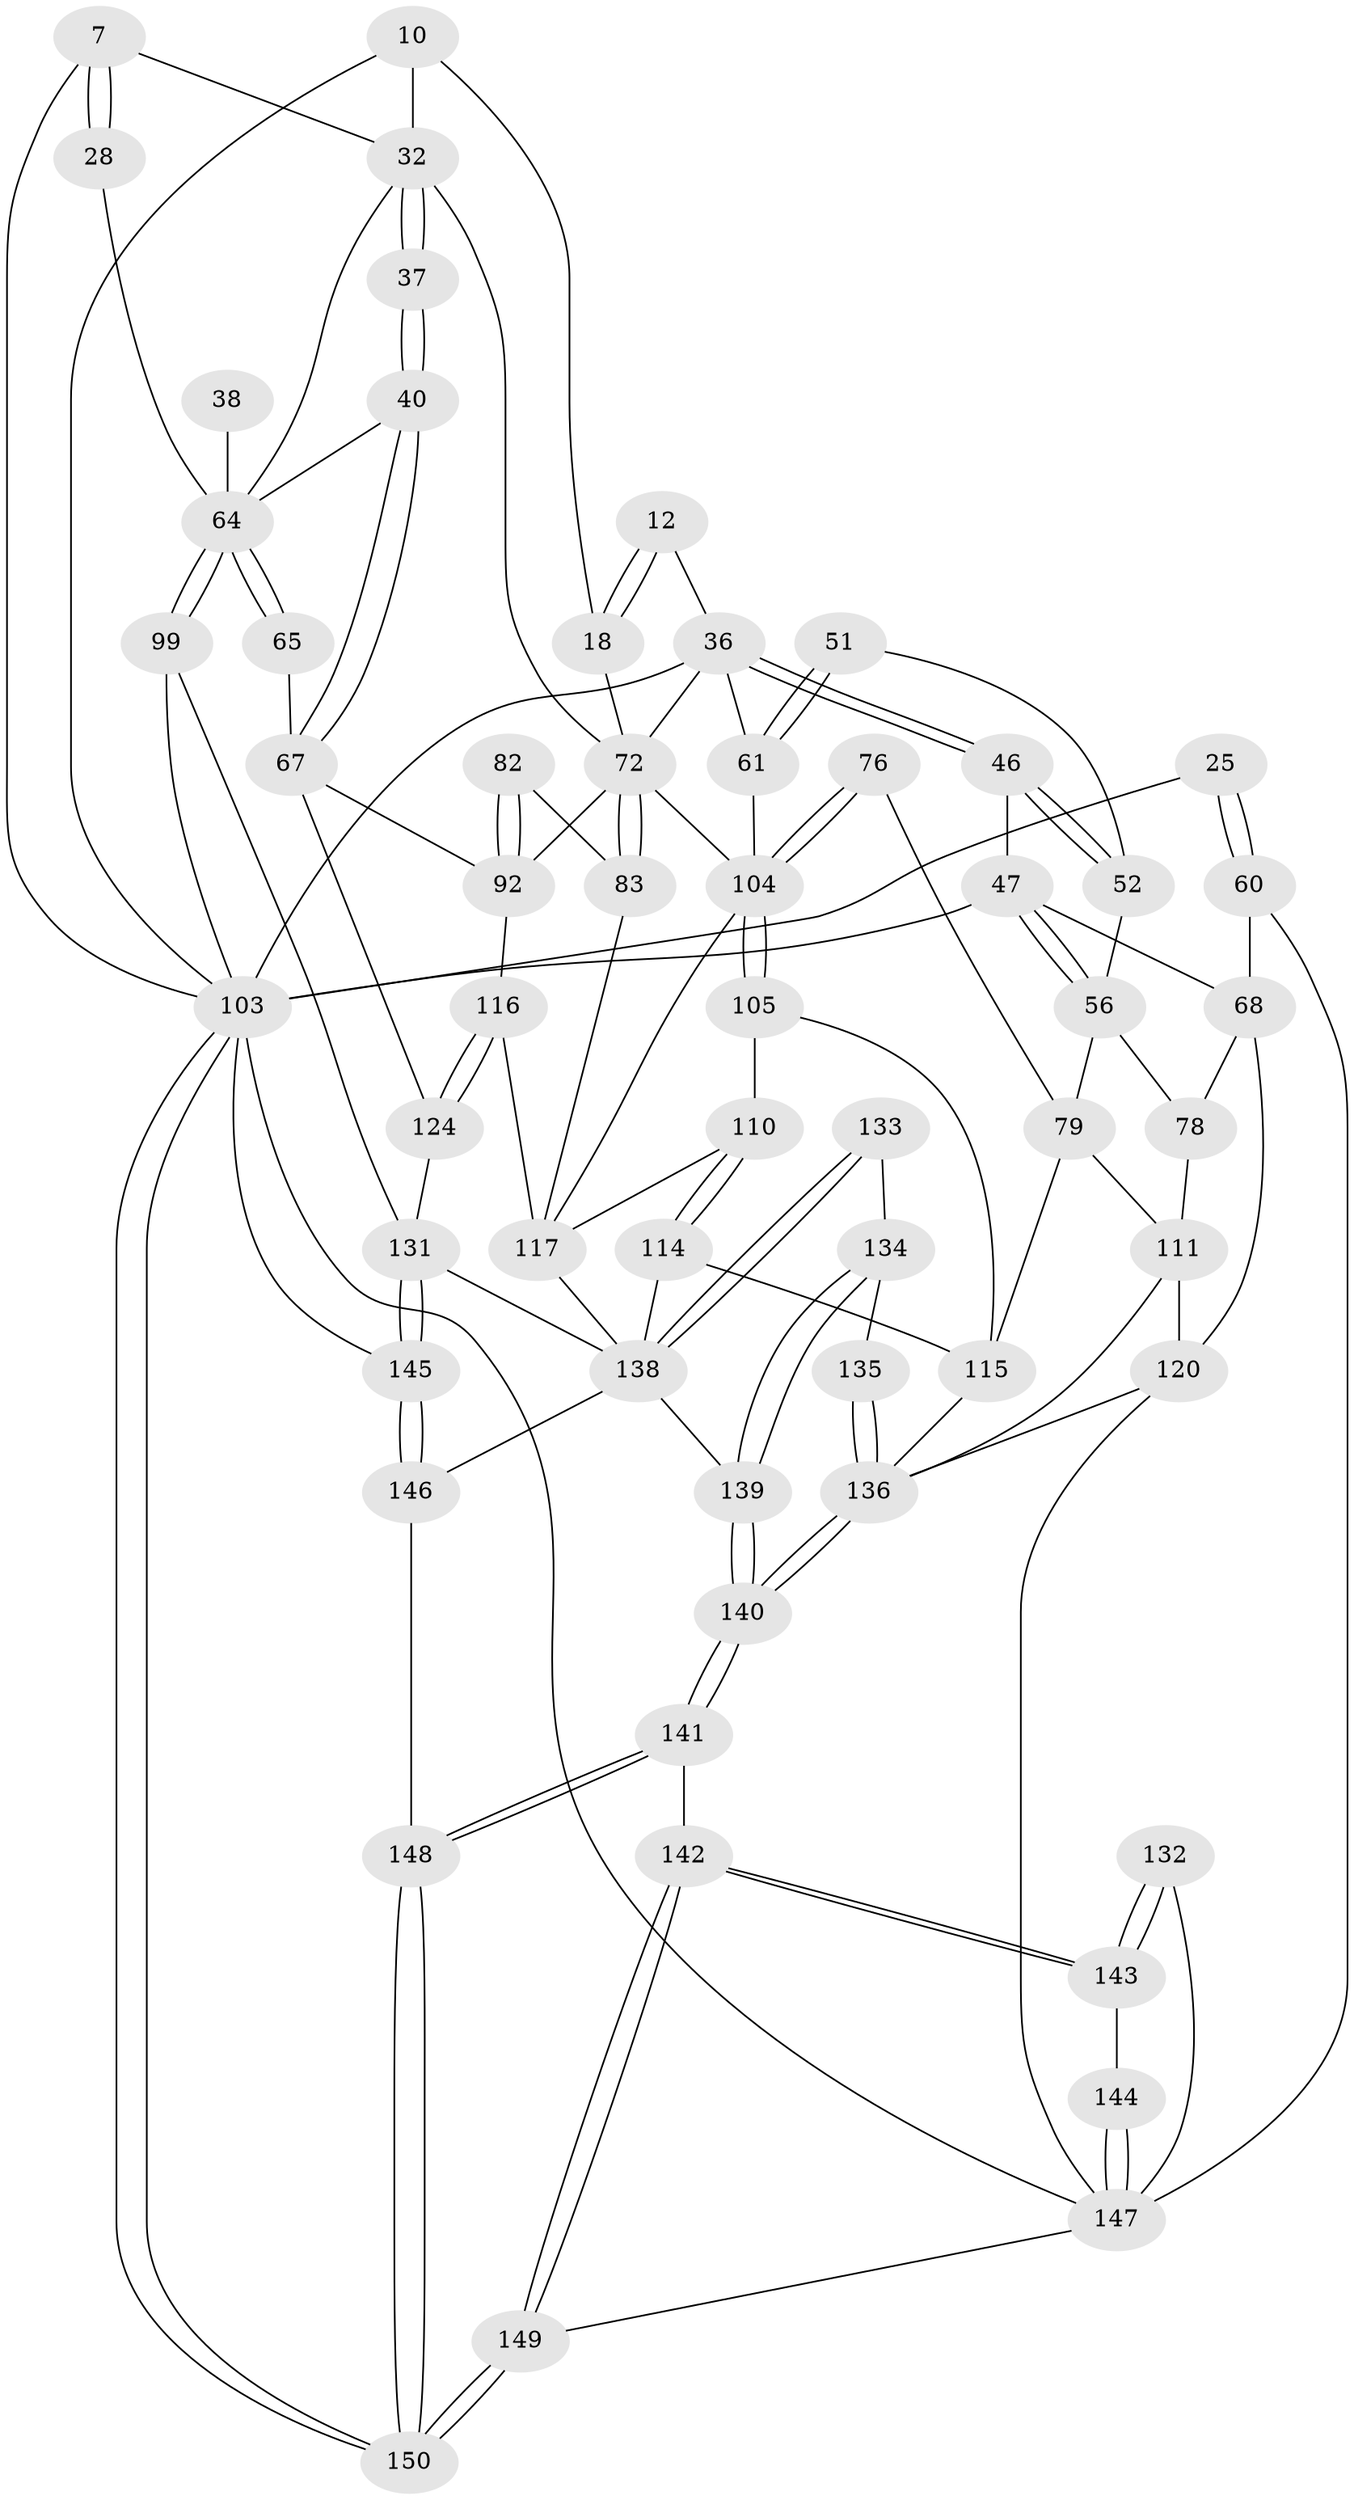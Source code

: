 // original degree distribution, {3: 0.013333333333333334, 6: 0.20666666666666667, 5: 0.56, 4: 0.22}
// Generated by graph-tools (version 1.1) at 2025/04/03/04/25 22:04:38]
// undirected, 60 vertices, 136 edges
graph export_dot {
graph [start="1"]
  node [color=gray90,style=filled];
  7 [pos="+0.8711020292821368+0.12871637815225886",super="+1+2"];
  10 [pos="+0.7115762222053993+0.13703951481562754",super="+6"];
  12 [pos="+0.5888844193584878+0.11608718522634247"];
  18 [pos="+0.6228573397583124+0.18140584713724311",super="+11"];
  25 [pos="+0+0",super="+24+23"];
  28 [pos="+1+0.03715226141688024"];
  32 [pos="+0.8958855464872137+0.2327041879392164",super="+8+9+26"];
  36 [pos="+0.3437186066023824+0.29161661473722367",super="+35+20"];
  37 [pos="+0.7920678462446191+0.30331263187145585"];
  38 [pos="+0.9094790726842299+0.28243318823910046"];
  40 [pos="+0.8497865577332566+0.3842120123995927"];
  46 [pos="+0.336355086695374+0.31603540946213793"];
  47 [pos="+0.2730443918440263+0.33469920656822244",super="+41"];
  51 [pos="+0.3832566549165587+0.3844330026091101"];
  52 [pos="+0.3610870157537149+0.3903314179811624"];
  56 [pos="+0.27711396778629366+0.3440267478330704",super="+55"];
  60 [pos="+0+0.4114786743581621",super="+59+44"];
  61 [pos="+0.48711018185691257+0.4467948656328049",super="+49+50"];
  64 [pos="+1+0.4774898651431034",super="+29+53"];
  65 [pos="+0.9747419076897276+0.4215040436265693"];
  67 [pos="+0.8497735792454536+0.4449493849877141",super="+66"];
  68 [pos="+0.1071858122570058+0.4461550347852595",super="+43+58"];
  72 [pos="+0.6363558511970586+0.38191034719229",super="+71"];
  76 [pos="+0.4147764173028246+0.5105878060828902"];
  78 [pos="+0.25030980901403344+0.44701280482408184",super="+57"];
  79 [pos="+0.3760828107325949+0.5185025679705912",super="+77"];
  82 [pos="+0.7077985670335767+0.4912106647995316"];
  83 [pos="+0.6535749807311805+0.4595618043812086"];
  92 [pos="+0.7423475340879359+0.5967062352939698",super="+69+70"];
  99 [pos="+1+0.8010886577441944"];
  103 [pos="+0+1",super="+17+98+34"];
  104 [pos="+0.45288772538277633+0.5830013582875975",super="+91+75"];
  105 [pos="+0.4628929221212858+0.6192107011268626"];
  110 [pos="+0.555622717846337+0.6649804253691904",super="+108"];
  111 [pos="+0.2993555170752916+0.6448314237121316",super="+80+81"];
  114 [pos="+0.4815617652587706+0.7152161079537946"];
  115 [pos="+0.46616554710725566+0.7145326234162778",super="+106+107"];
  116 [pos="+0.7106735774347388+0.7216174641453518",super="+97"];
  117 [pos="+0.6360221682797367+0.6778787078723391",super="+109+94"];
  120 [pos="+0.23701462590125458+0.7946303234231595",super="+112+84+73+74"];
  124 [pos="+0.7269387693499735+0.750510387437878",super="+96"];
  131 [pos="+0.7348614591415079+0.8278020410018342",super="+125+100"];
  132 [pos="+0.17870908711216094+0.8753075123808659"];
  133 [pos="+0.5494891220552839+0.8489330232180069"];
  134 [pos="+0.4564296301140723+0.8051819223289403"];
  135 [pos="+0.43608344666399246+0.7857449806229402"];
  136 [pos="+0.37128748999919975+0.8606914492384482",super="+119+118+123"];
  138 [pos="+0.54553045242037+0.8930620704313496",super="+137+121+122"];
  139 [pos="+0.5106233595887146+0.8863639071982647"];
  140 [pos="+0.37874939952633613+0.906529590108958"];
  141 [pos="+0.35954403573731625+1"];
  142 [pos="+0.18071589603801583+0.8952662039831889"];
  143 [pos="+0.17506597554283915+0.8835162758206104"];
  144 [pos="+0.12105446808787389+0.8875472328340737",super="+129"];
  145 [pos="+0.7016766137859858+1"];
  146 [pos="+0.6161344520976199+1"];
  147 [pos="+0.07280493403207261+0.9487580493628074",super="+102+130"];
  148 [pos="+0.3968980729328804+1"];
  149 [pos="+0.13423997552495012+1"];
  150 [pos="+0.13737960482766048+1"];
  7 -- 28 [weight=2];
  7 -- 28;
  7 -- 103 [weight=2];
  7 -- 32;
  10 -- 18;
  10 -- 103;
  10 -- 32;
  12 -- 18 [weight=2];
  12 -- 18;
  12 -- 36;
  18 -- 72;
  25 -- 60 [weight=2];
  25 -- 60;
  25 -- 103 [weight=3];
  28 -- 64;
  32 -- 37 [weight=2];
  32 -- 37;
  32 -- 64;
  32 -- 72;
  36 -- 46;
  36 -- 46;
  36 -- 103 [weight=3];
  36 -- 61;
  36 -- 72;
  37 -- 40;
  37 -- 40;
  38 -- 64 [weight=3];
  40 -- 67;
  40 -- 67;
  40 -- 64;
  46 -- 47;
  46 -- 52;
  46 -- 52;
  47 -- 56;
  47 -- 56;
  47 -- 68;
  47 -- 103;
  51 -- 52;
  51 -- 61 [weight=2];
  51 -- 61;
  52 -- 56;
  56 -- 78 [weight=2];
  56 -- 79;
  60 -- 68 [weight=2];
  60 -- 147;
  61 -- 104 [weight=2];
  64 -- 65 [weight=2];
  64 -- 65;
  64 -- 99;
  64 -- 99;
  65 -- 67;
  67 -- 92;
  67 -- 124;
  68 -- 120 [weight=2];
  68 -- 78;
  72 -- 83;
  72 -- 83;
  72 -- 104 [weight=2];
  72 -- 92;
  76 -- 104 [weight=2];
  76 -- 104;
  76 -- 79;
  78 -- 111;
  79 -- 111;
  79 -- 115;
  82 -- 83;
  82 -- 92 [weight=2];
  82 -- 92;
  83 -- 117;
  92 -- 116;
  99 -- 103;
  99 -- 131;
  103 -- 150;
  103 -- 150;
  103 -- 145;
  103 -- 147;
  104 -- 105;
  104 -- 105;
  104 -- 117;
  105 -- 115;
  105 -- 110;
  110 -- 114;
  110 -- 114;
  110 -- 117 [weight=2];
  111 -- 120 [weight=2];
  111 -- 136;
  114 -- 115;
  114 -- 138;
  115 -- 136 [weight=2];
  116 -- 117 [weight=2];
  116 -- 124 [weight=2];
  116 -- 124;
  117 -- 138;
  120 -- 147 [weight=3];
  120 -- 136;
  124 -- 131 [weight=2];
  131 -- 145;
  131 -- 145;
  131 -- 138;
  132 -- 143;
  132 -- 143;
  132 -- 147 [weight=2];
  133 -- 134;
  133 -- 138 [weight=2];
  133 -- 138;
  134 -- 135;
  134 -- 139;
  134 -- 139;
  135 -- 136 [weight=2];
  135 -- 136;
  136 -- 140;
  136 -- 140;
  138 -- 139;
  138 -- 146;
  139 -- 140;
  139 -- 140;
  140 -- 141;
  140 -- 141;
  141 -- 142;
  141 -- 148;
  141 -- 148;
  142 -- 143;
  142 -- 143;
  142 -- 149;
  142 -- 149;
  143 -- 144;
  144 -- 147 [weight=3];
  144 -- 147;
  145 -- 146;
  145 -- 146;
  146 -- 148;
  147 -- 149;
  148 -- 150;
  148 -- 150;
  149 -- 150;
  149 -- 150;
}
